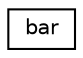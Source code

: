 digraph "Graphical Class Hierarchy"
{
 // LATEX_PDF_SIZE
  edge [fontname="Helvetica",fontsize="10",labelfontname="Helvetica",labelfontsize="10"];
  node [fontname="Helvetica",fontsize="10",shape=record];
  rankdir="LR";
  Node0 [label="bar",height=0.2,width=0.4,color="black", fillcolor="white", style="filled",URL="$classbar.html",tooltip=" "];
}
